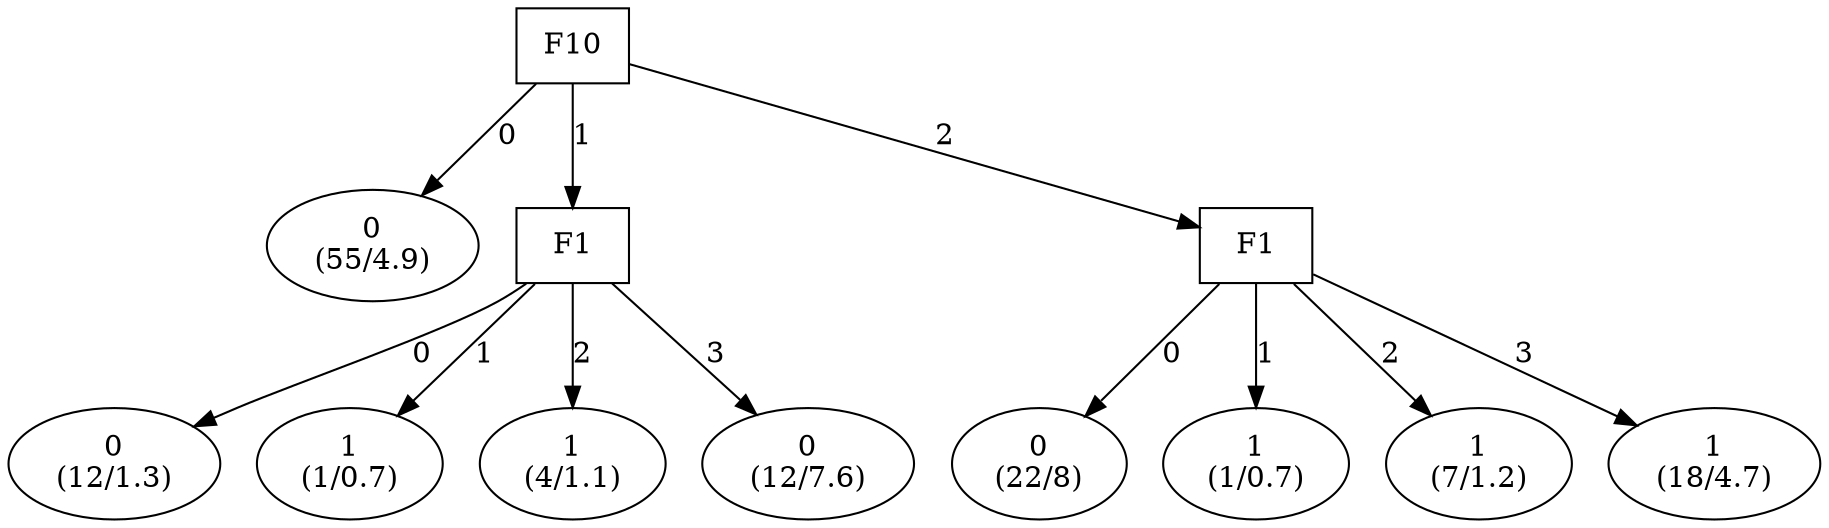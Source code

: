 digraph YaDT {
n0 [ shape=box, label="F10\n"]
n0 -> n1 [label="0"]
n1 [ shape=ellipse, label="0\n(55/4.9)"]
n0 -> n2 [label="1"]
n2 [ shape=box, label="F1\n"]
n2 -> n3 [label="0"]
n3 [ shape=ellipse, label="0\n(12/1.3)"]
n2 -> n4 [label="1"]
n4 [ shape=ellipse, label="1\n(1/0.7)"]
n2 -> n5 [label="2"]
n5 [ shape=ellipse, label="1\n(4/1.1)"]
n2 -> n6 [label="3"]
n6 [ shape=ellipse, label="0\n(12/7.6)"]
n0 -> n8 [label="2"]
n8 [ shape=box, label="F1\n"]
n8 -> n9 [label="0"]
n9 [ shape=ellipse, label="0\n(22/8)"]
n8 -> n10 [label="1"]
n10 [ shape=ellipse, label="1\n(1/0.7)"]
n8 -> n11 [label="2"]
n11 [ shape=ellipse, label="1\n(7/1.2)"]
n8 -> n12 [label="3"]
n12 [ shape=ellipse, label="1\n(18/4.7)"]
}
